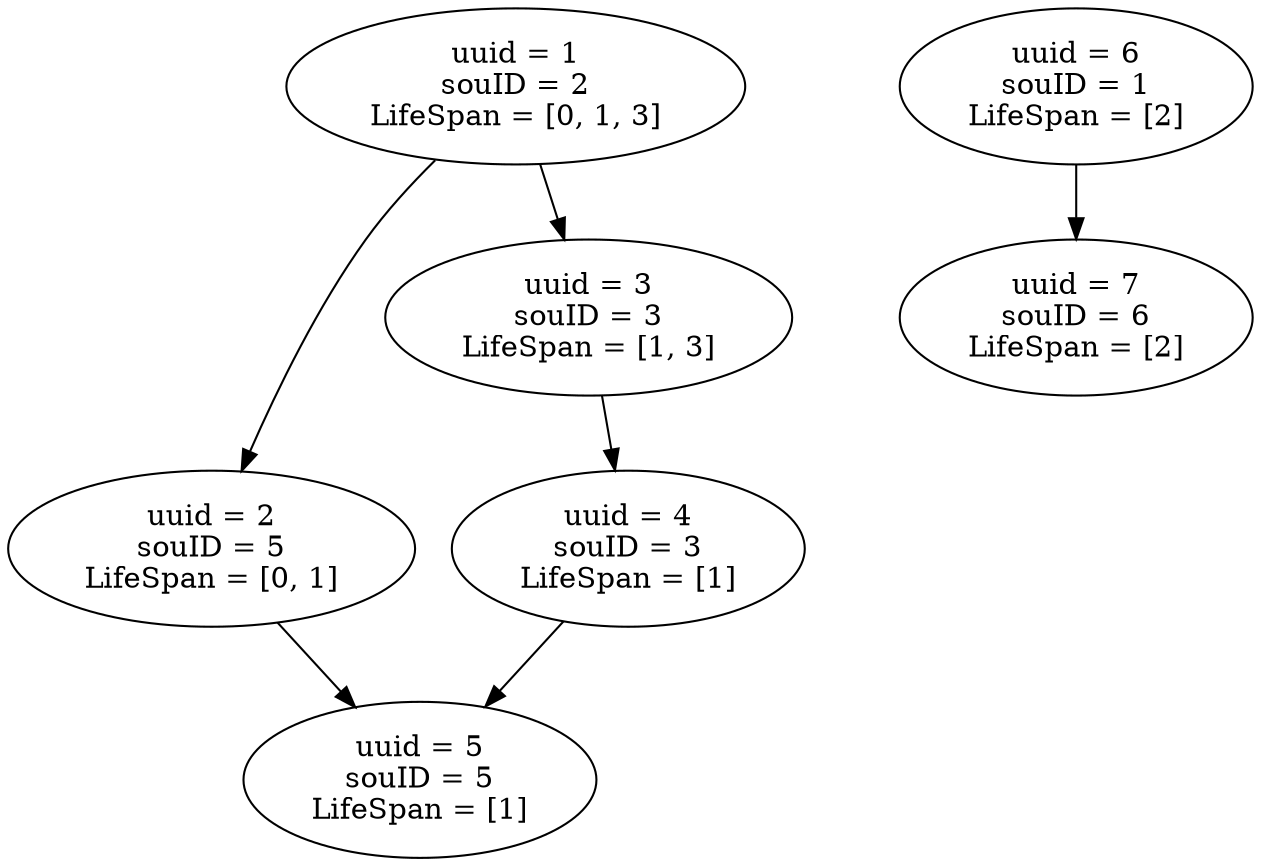 // IindexGraph
digraph {
	1 [label="uuid = 1
souID = 2
LifeSpan = [0, 1, 3]"]
	2 [label="uuid = 2
souID = 5
LifeSpan = [0, 1]"]
	3 [label="uuid = 3
souID = 3
LifeSpan = [1, 3]"]
	4 [label="uuid = 4
souID = 3
LifeSpan = [1]"]
	5 [label="uuid = 5
souID = 5
LifeSpan = [1]"]
	6 [label="uuid = 6
souID = 1
LifeSpan = [2]"]
	7 [label="uuid = 7
souID = 6
LifeSpan = [2]"]
	1 -> 2
	1 -> 3
	2 -> 5
	3 -> 4
	4 -> 5
	6 -> 7
}
